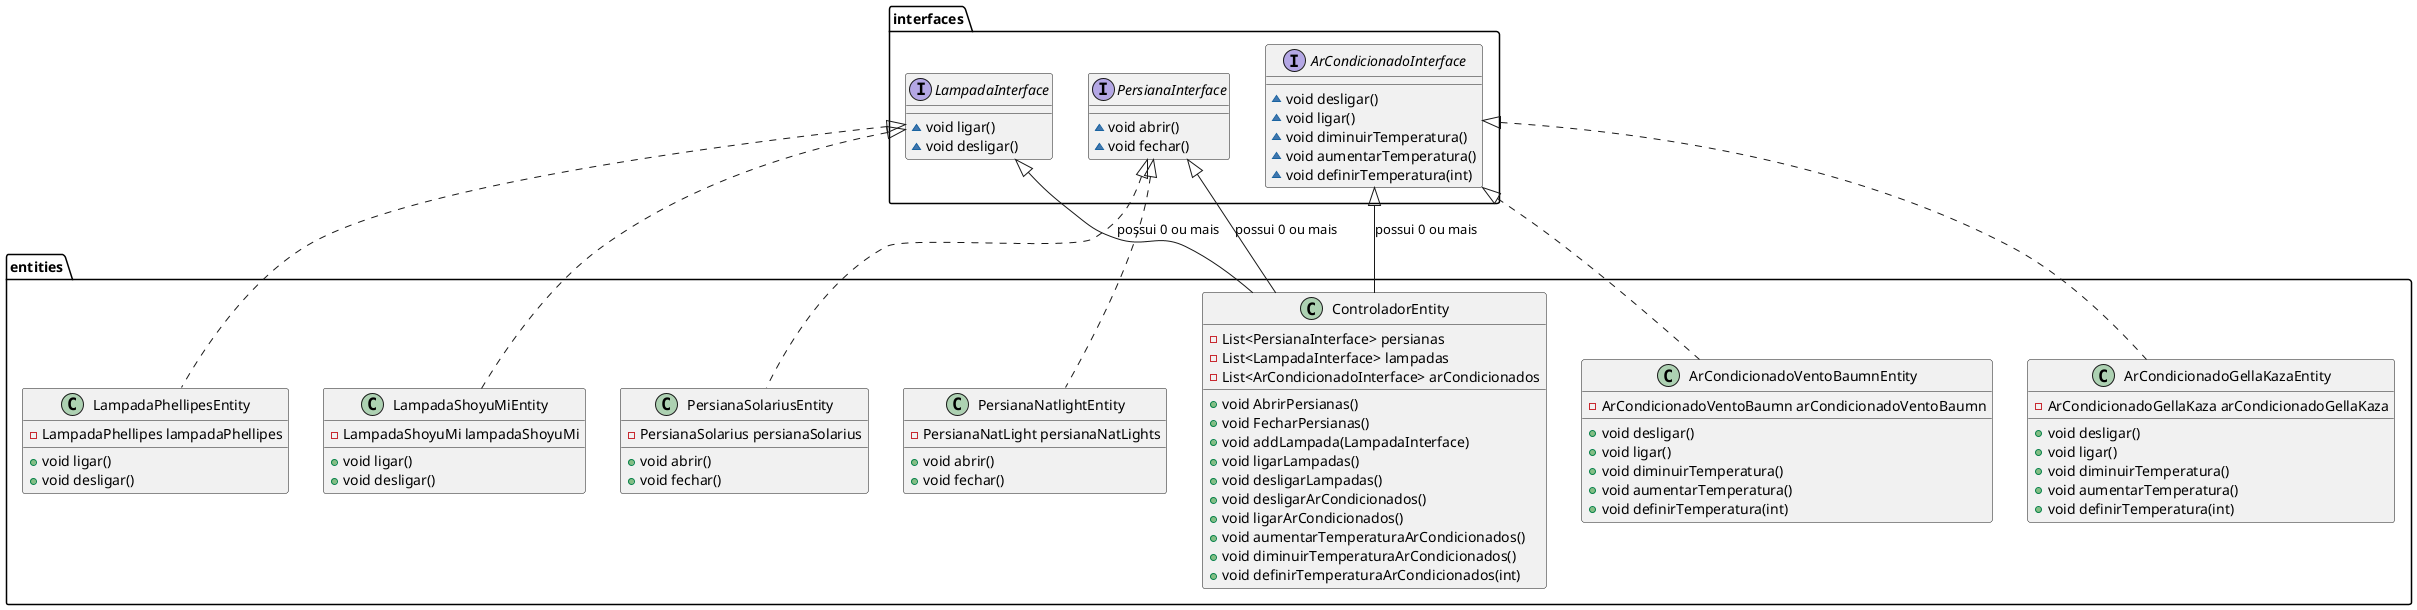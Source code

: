 @startuml
class entities.LampadaPhellipesEntity {
- LampadaPhellipes lampadaPhellipes
+ void ligar()
+ void desligar()
}


class entities.PersianaSolariusEntity {
- PersianaSolarius persianaSolarius
+ void abrir()
+ void fechar()
}


class entities.PersianaNatlightEntity {
- PersianaNatLight persianaNatLights
+ void abrir()
+ void fechar()
}


class entities.ArCondicionadoVentoBaumnEntity {
- ArCondicionadoVentoBaumn arCondicionadoVentoBaumn
+ void desligar()
+ void ligar()
+ void diminuirTemperatura()
+ void aumentarTemperatura()
+ void definirTemperatura(int)
}


interface interfaces.LampadaInterface {
~ void ligar()
~ void desligar()
}

interface interfaces.PersianaInterface {
~ void abrir()
~ void fechar()
}

class entities.ControladorEntity {
- List<PersianaInterface> persianas
- List<LampadaInterface> lampadas
- List<ArCondicionadoInterface> arCondicionados
+ void AbrirPersianas()
+ void FecharPersianas()
+ void addLampada(LampadaInterface)
+ void ligarLampadas()
+ void desligarLampadas()
+ void desligarArCondicionados()
+ void ligarArCondicionados()
+ void aumentarTemperaturaArCondicionados()
+ void diminuirTemperaturaArCondicionados()
+ void definirTemperaturaArCondicionados(int)
}


interface interfaces.ArCondicionadoInterface {
~ void desligar()
~ void ligar()
~ void diminuirTemperatura()
~ void aumentarTemperatura()
~ void definirTemperatura(int)
}

class entities.ArCondicionadoGellaKazaEntity {
- ArCondicionadoGellaKaza arCondicionadoGellaKaza
+ void desligar()
+ void ligar()
+ void diminuirTemperatura()
+ void aumentarTemperatura()
+ void definirTemperatura(int)
}


class entities.LampadaShoyuMiEntity {
- LampadaShoyuMi lampadaShoyuMi
+ void ligar()
+ void desligar()
}




interfaces.LampadaInterface <|.. entities.LampadaPhellipesEntity
interfaces.PersianaInterface <|.. entities.PersianaSolariusEntity
interfaces.PersianaInterface <|.. entities.PersianaNatlightEntity
interfaces.ArCondicionadoInterface <|.. entities.ArCondicionadoVentoBaumnEntity
interfaces.ArCondicionadoInterface <|.. entities.ArCondicionadoGellaKazaEntity
interfaces.LampadaInterface <|.. entities.LampadaShoyuMiEntity
interfaces.LampadaInterface <|-- entities.ControladorEntity : possui 0 ou mais
interfaces.PersianaInterface <|-- entities.ControladorEntity : possui 0 ou mais
interfaces.ArCondicionadoInterface <|-- entities.ControladorEntity : possui 0 ou mais
@enduml